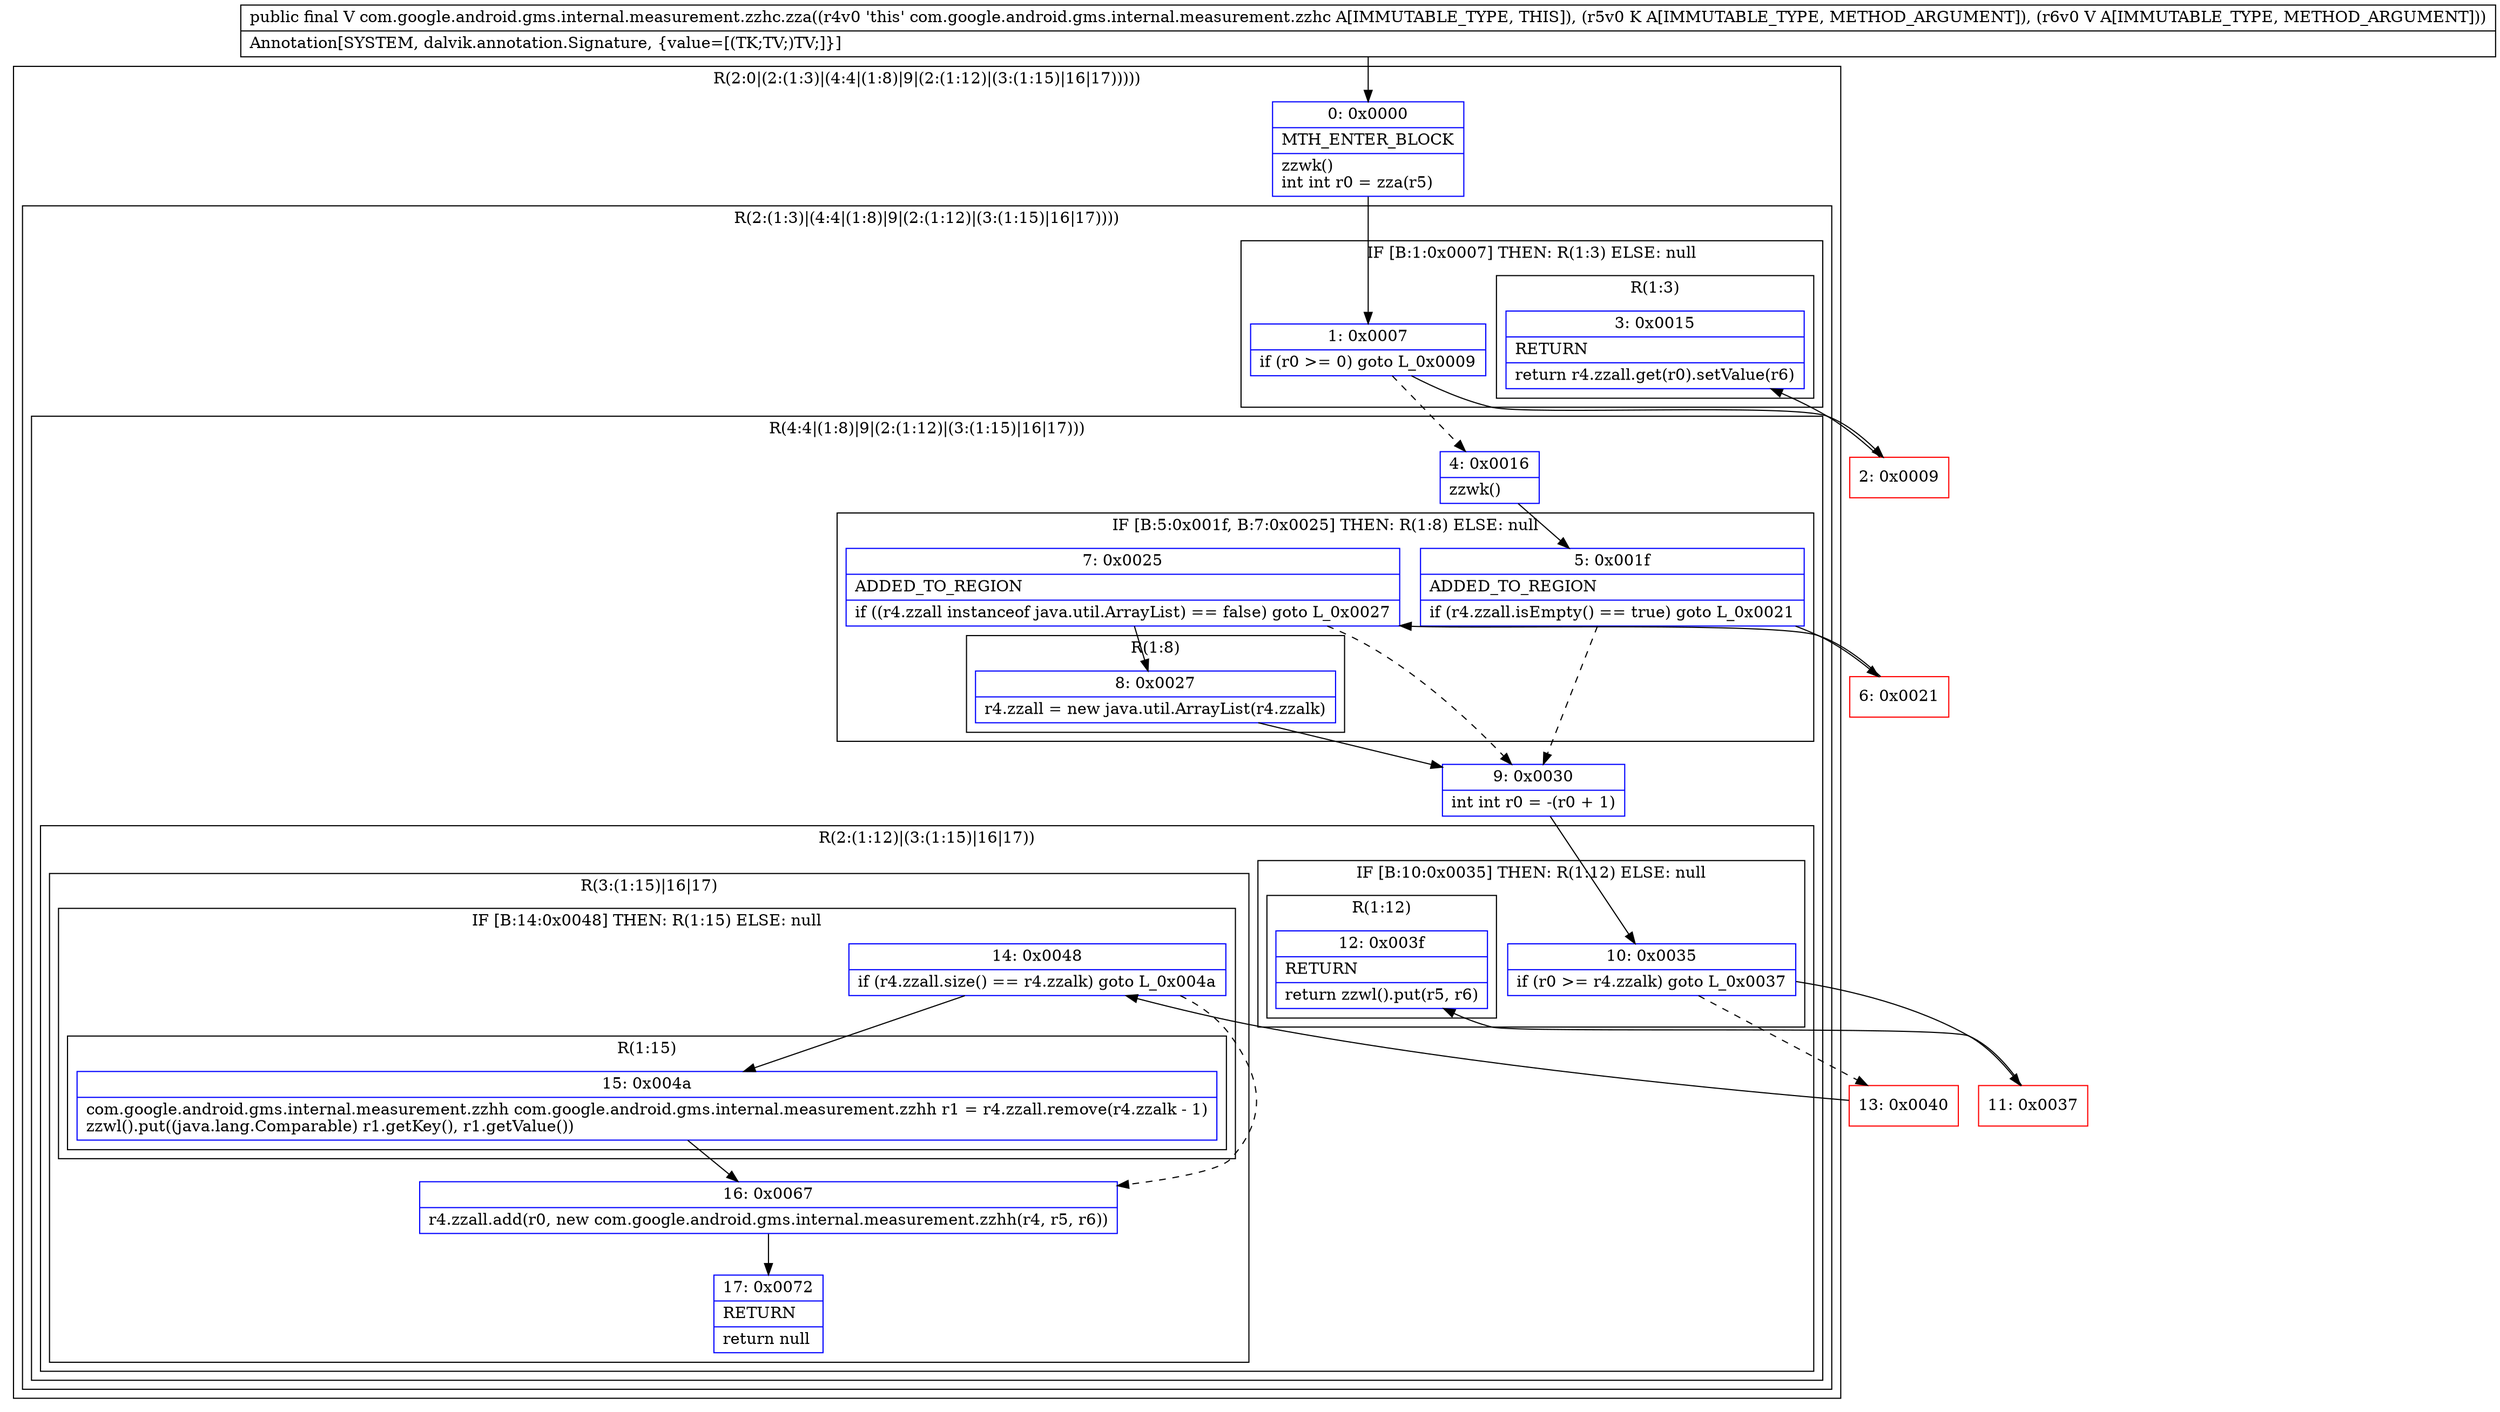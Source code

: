 digraph "CFG forcom.google.android.gms.internal.measurement.zzhc.zza(Ljava\/lang\/Comparable;Ljava\/lang\/Object;)Ljava\/lang\/Object;" {
subgraph cluster_Region_115211158 {
label = "R(2:0|(2:(1:3)|(4:4|(1:8)|9|(2:(1:12)|(3:(1:15)|16|17)))))";
node [shape=record,color=blue];
Node_0 [shape=record,label="{0\:\ 0x0000|MTH_ENTER_BLOCK\l|zzwk()\lint int r0 = zza(r5)\l}"];
subgraph cluster_Region_408926512 {
label = "R(2:(1:3)|(4:4|(1:8)|9|(2:(1:12)|(3:(1:15)|16|17))))";
node [shape=record,color=blue];
subgraph cluster_IfRegion_1001668165 {
label = "IF [B:1:0x0007] THEN: R(1:3) ELSE: null";
node [shape=record,color=blue];
Node_1 [shape=record,label="{1\:\ 0x0007|if (r0 \>= 0) goto L_0x0009\l}"];
subgraph cluster_Region_314031704 {
label = "R(1:3)";
node [shape=record,color=blue];
Node_3 [shape=record,label="{3\:\ 0x0015|RETURN\l|return r4.zzall.get(r0).setValue(r6)\l}"];
}
}
subgraph cluster_Region_66794276 {
label = "R(4:4|(1:8)|9|(2:(1:12)|(3:(1:15)|16|17)))";
node [shape=record,color=blue];
Node_4 [shape=record,label="{4\:\ 0x0016|zzwk()\l}"];
subgraph cluster_IfRegion_724310326 {
label = "IF [B:5:0x001f, B:7:0x0025] THEN: R(1:8) ELSE: null";
node [shape=record,color=blue];
Node_5 [shape=record,label="{5\:\ 0x001f|ADDED_TO_REGION\l|if (r4.zzall.isEmpty() == true) goto L_0x0021\l}"];
Node_7 [shape=record,label="{7\:\ 0x0025|ADDED_TO_REGION\l|if ((r4.zzall instanceof java.util.ArrayList) == false) goto L_0x0027\l}"];
subgraph cluster_Region_1936818191 {
label = "R(1:8)";
node [shape=record,color=blue];
Node_8 [shape=record,label="{8\:\ 0x0027|r4.zzall = new java.util.ArrayList(r4.zzalk)\l}"];
}
}
Node_9 [shape=record,label="{9\:\ 0x0030|int int r0 = \-(r0 + 1)\l}"];
subgraph cluster_Region_345618785 {
label = "R(2:(1:12)|(3:(1:15)|16|17))";
node [shape=record,color=blue];
subgraph cluster_IfRegion_1788049798 {
label = "IF [B:10:0x0035] THEN: R(1:12) ELSE: null";
node [shape=record,color=blue];
Node_10 [shape=record,label="{10\:\ 0x0035|if (r0 \>= r4.zzalk) goto L_0x0037\l}"];
subgraph cluster_Region_1902773499 {
label = "R(1:12)";
node [shape=record,color=blue];
Node_12 [shape=record,label="{12\:\ 0x003f|RETURN\l|return zzwl().put(r5, r6)\l}"];
}
}
subgraph cluster_Region_1892623495 {
label = "R(3:(1:15)|16|17)";
node [shape=record,color=blue];
subgraph cluster_IfRegion_977557065 {
label = "IF [B:14:0x0048] THEN: R(1:15) ELSE: null";
node [shape=record,color=blue];
Node_14 [shape=record,label="{14\:\ 0x0048|if (r4.zzall.size() == r4.zzalk) goto L_0x004a\l}"];
subgraph cluster_Region_1596264888 {
label = "R(1:15)";
node [shape=record,color=blue];
Node_15 [shape=record,label="{15\:\ 0x004a|com.google.android.gms.internal.measurement.zzhh com.google.android.gms.internal.measurement.zzhh r1 = r4.zzall.remove(r4.zzalk \- 1)\lzzwl().put((java.lang.Comparable) r1.getKey(), r1.getValue())\l}"];
}
}
Node_16 [shape=record,label="{16\:\ 0x0067|r4.zzall.add(r0, new com.google.android.gms.internal.measurement.zzhh(r4, r5, r6))\l}"];
Node_17 [shape=record,label="{17\:\ 0x0072|RETURN\l|return null\l}"];
}
}
}
}
}
Node_2 [shape=record,color=red,label="{2\:\ 0x0009}"];
Node_6 [shape=record,color=red,label="{6\:\ 0x0021}"];
Node_11 [shape=record,color=red,label="{11\:\ 0x0037}"];
Node_13 [shape=record,color=red,label="{13\:\ 0x0040}"];
MethodNode[shape=record,label="{public final V com.google.android.gms.internal.measurement.zzhc.zza((r4v0 'this' com.google.android.gms.internal.measurement.zzhc A[IMMUTABLE_TYPE, THIS]), (r5v0 K A[IMMUTABLE_TYPE, METHOD_ARGUMENT]), (r6v0 V A[IMMUTABLE_TYPE, METHOD_ARGUMENT]))  | Annotation[SYSTEM, dalvik.annotation.Signature, \{value=[(TK;TV;)TV;]\}]\l}"];
MethodNode -> Node_0;
Node_0 -> Node_1;
Node_1 -> Node_2;
Node_1 -> Node_4[style=dashed];
Node_4 -> Node_5;
Node_5 -> Node_6;
Node_5 -> Node_9[style=dashed];
Node_7 -> Node_8;
Node_7 -> Node_9[style=dashed];
Node_8 -> Node_9;
Node_9 -> Node_10;
Node_10 -> Node_11;
Node_10 -> Node_13[style=dashed];
Node_14 -> Node_15;
Node_14 -> Node_16[style=dashed];
Node_15 -> Node_16;
Node_16 -> Node_17;
Node_2 -> Node_3;
Node_6 -> Node_7;
Node_11 -> Node_12;
Node_13 -> Node_14;
}

